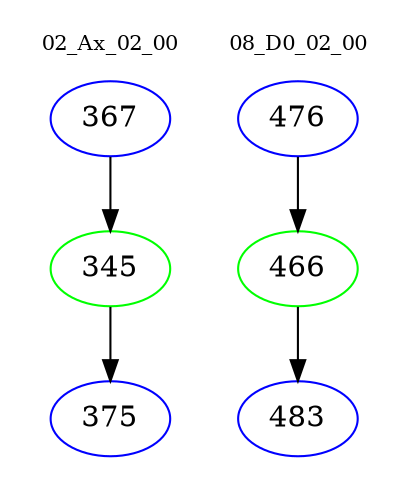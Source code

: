 digraph{
subgraph cluster_0 {
color = white
label = "02_Ax_02_00";
fontsize=10;
T0_367 [label="367", color="blue"]
T0_367 -> T0_345 [color="black"]
T0_345 [label="345", color="green"]
T0_345 -> T0_375 [color="black"]
T0_375 [label="375", color="blue"]
}
subgraph cluster_1 {
color = white
label = "08_D0_02_00";
fontsize=10;
T1_476 [label="476", color="blue"]
T1_476 -> T1_466 [color="black"]
T1_466 [label="466", color="green"]
T1_466 -> T1_483 [color="black"]
T1_483 [label="483", color="blue"]
}
}
